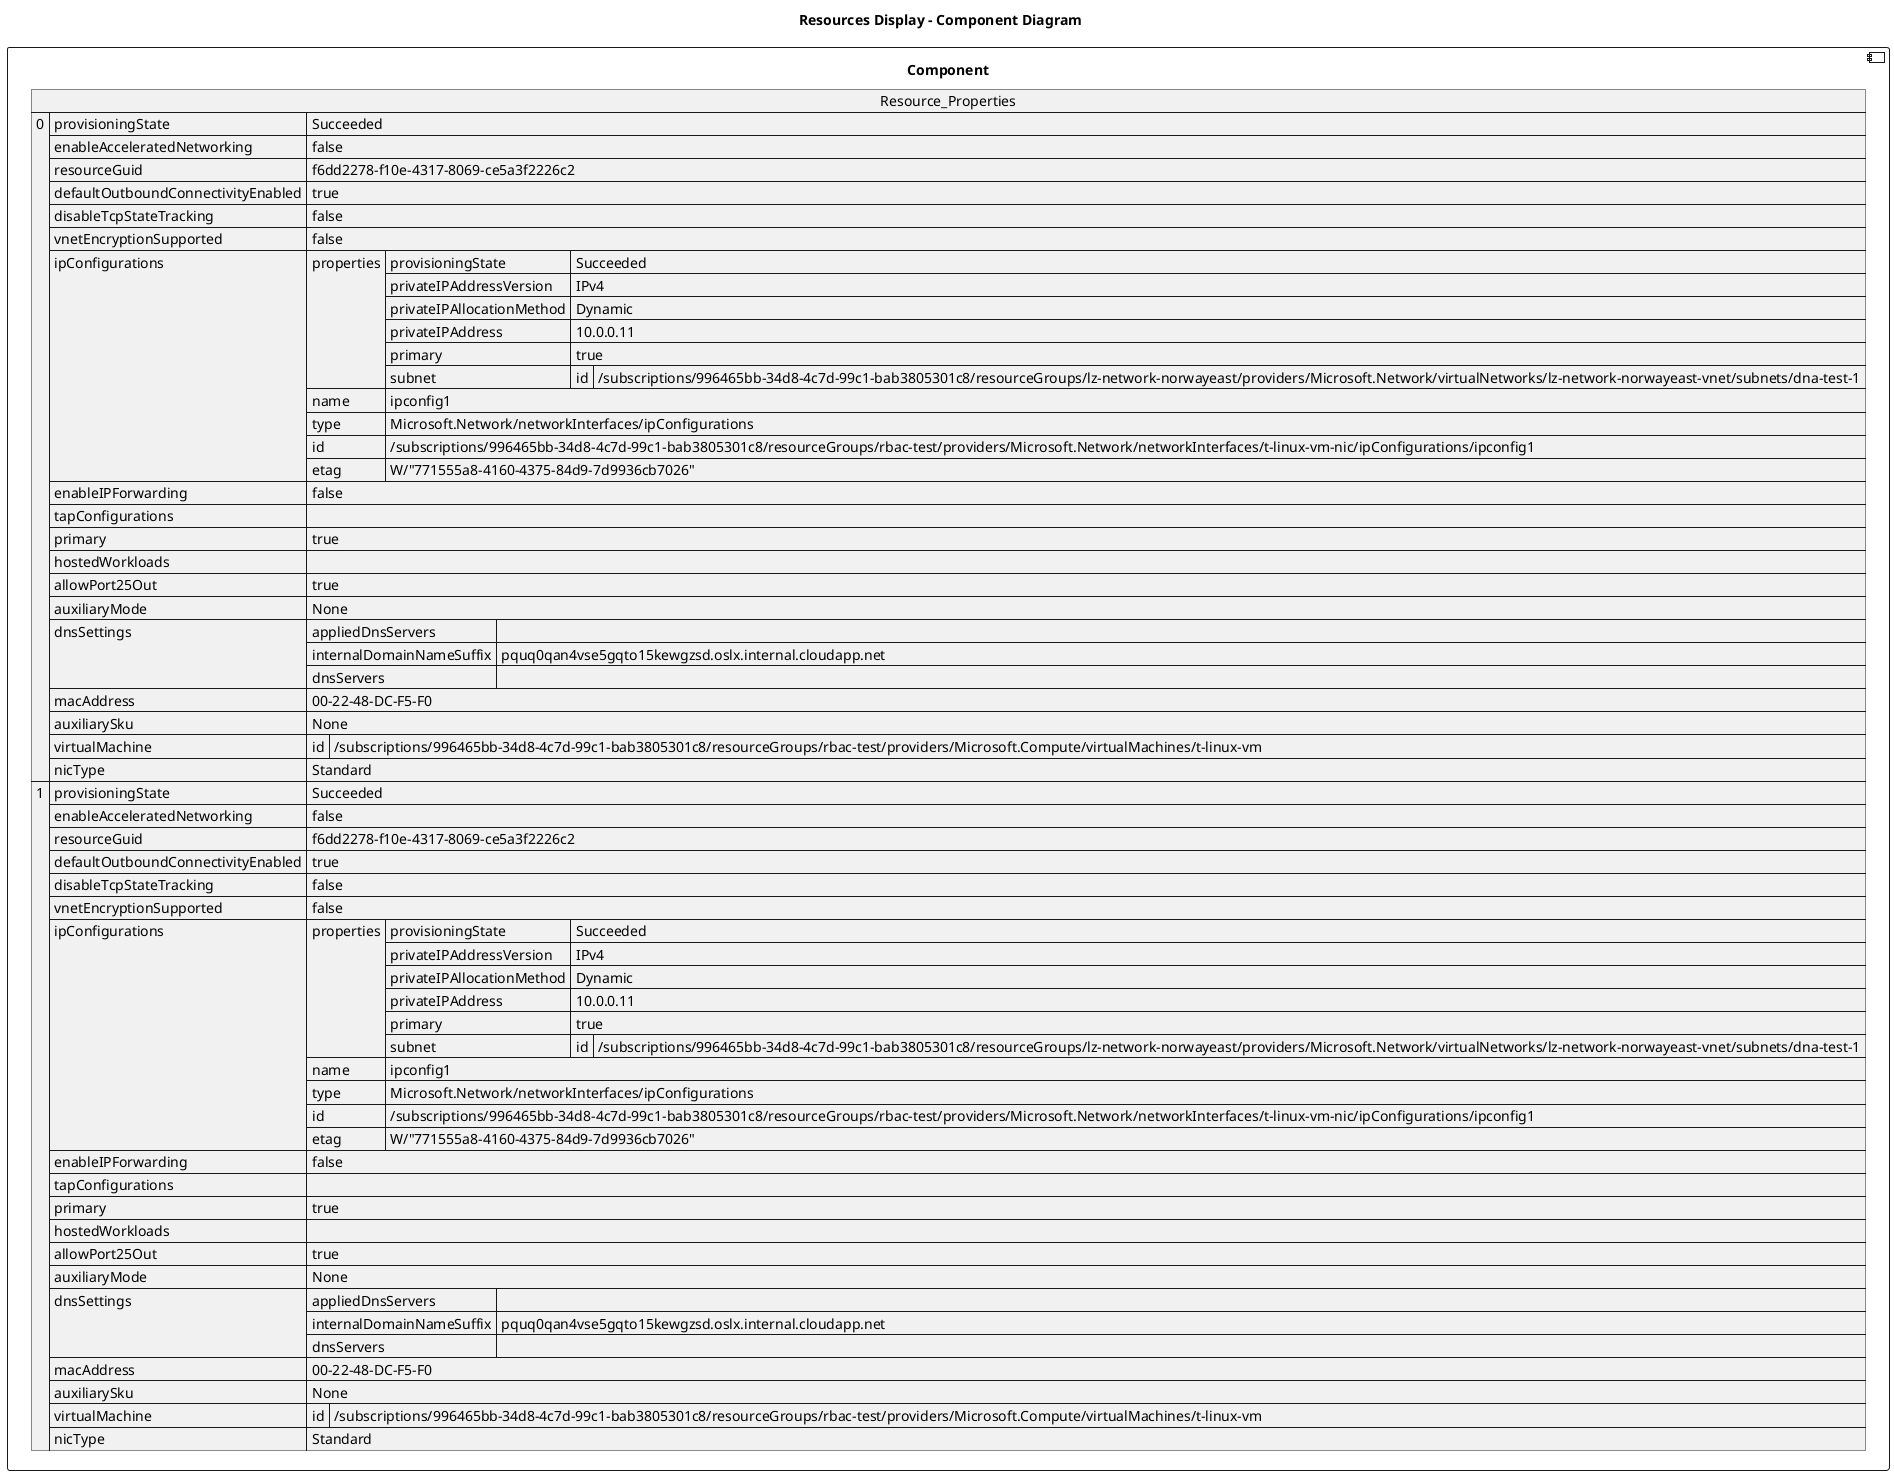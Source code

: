@startuml

title Resources Display - Component Diagram

component Component {

json  Resource_Properties {
  "0": {
    "provisioningState": "Succeeded",
    "enableAcceleratedNetworking": false,
    "resourceGuid": "f6dd2278-f10e-4317-8069-ce5a3f2226c2",
    "defaultOutboundConnectivityEnabled": true,
    "disableTcpStateTracking": false,
    "vnetEncryptionSupported": false,
    "ipConfigurations": [
      {
        "properties": {
          "provisioningState": "Succeeded",
          "privateIPAddressVersion": "IPv4",
          "privateIPAllocationMethod": "Dynamic",
          "privateIPAddress": "10.0.0.11",
          "primary": true,
          "subnet": {
            "id": "/subscriptions/996465bb-34d8-4c7d-99c1-bab3805301c8/resourceGroups/lz-network-norwayeast/providers/Microsoft.Network/virtualNetworks/lz-network-norwayeast-vnet/subnets/dna-test-1"
          }
        },
        "name": "ipconfig1",
        "type": "Microsoft.Network/networkInterfaces/ipConfigurations",
        "id": "/subscriptions/996465bb-34d8-4c7d-99c1-bab3805301c8/resourceGroups/rbac-test/providers/Microsoft.Network/networkInterfaces/t-linux-vm-nic/ipConfigurations/ipconfig1",
        "etag": "W/\"771555a8-4160-4375-84d9-7d9936cb7026\""
      }
    ],
    "enableIPForwarding": false,
    "tapConfigurations": [],
    "primary": true,
    "hostedWorkloads": [],
    "allowPort25Out": true,
    "auxiliaryMode": "None",
    "dnsSettings": {
      "appliedDnsServers": [],
      "internalDomainNameSuffix": "pquq0qan4vse5gqto15kewgzsd.oslx.internal.cloudapp.net",
      "dnsServers": []
    },
    "macAddress": "00-22-48-DC-F5-F0",
    "auxiliarySku": "None",
    "virtualMachine": {
      "id": "/subscriptions/996465bb-34d8-4c7d-99c1-bab3805301c8/resourceGroups/rbac-test/providers/Microsoft.Compute/virtualMachines/t-linux-vm"
    },
    "nicType": "Standard"
  },
  "1": {
    "provisioningState": "Succeeded",
    "enableAcceleratedNetworking": false,
    "resourceGuid": "f6dd2278-f10e-4317-8069-ce5a3f2226c2",
    "defaultOutboundConnectivityEnabled": true,
    "disableTcpStateTracking": false,
    "vnetEncryptionSupported": false,
    "ipConfigurations": [
      {
        "properties": {
          "provisioningState": "Succeeded",
          "privateIPAddressVersion": "IPv4",
          "privateIPAllocationMethod": "Dynamic",
          "privateIPAddress": "10.0.0.11",
          "primary": true,
          "subnet": {
            "id": "/subscriptions/996465bb-34d8-4c7d-99c1-bab3805301c8/resourceGroups/lz-network-norwayeast/providers/Microsoft.Network/virtualNetworks/lz-network-norwayeast-vnet/subnets/dna-test-1"
          }
        },
        "name": "ipconfig1",
        "type": "Microsoft.Network/networkInterfaces/ipConfigurations",
        "id": "/subscriptions/996465bb-34d8-4c7d-99c1-bab3805301c8/resourceGroups/rbac-test/providers/Microsoft.Network/networkInterfaces/t-linux-vm-nic/ipConfigurations/ipconfig1",
        "etag": "W/\"771555a8-4160-4375-84d9-7d9936cb7026\""
      }
    ],
    "enableIPForwarding": false,
    "tapConfigurations": [],
    "primary": true,
    "hostedWorkloads": [],
    "allowPort25Out": true,
    "auxiliaryMode": "None",
    "dnsSettings": {
      "appliedDnsServers": [],
      "internalDomainNameSuffix": "pquq0qan4vse5gqto15kewgzsd.oslx.internal.cloudapp.net",
      "dnsServers": []
    },
    "macAddress": "00-22-48-DC-F5-F0",
    "auxiliarySku": "None",
    "virtualMachine": {
      "id": "/subscriptions/996465bb-34d8-4c7d-99c1-bab3805301c8/resourceGroups/rbac-test/providers/Microsoft.Compute/virtualMachines/t-linux-vm"
    },
    "nicType": "Standard"
  }
}
}
@enduml
